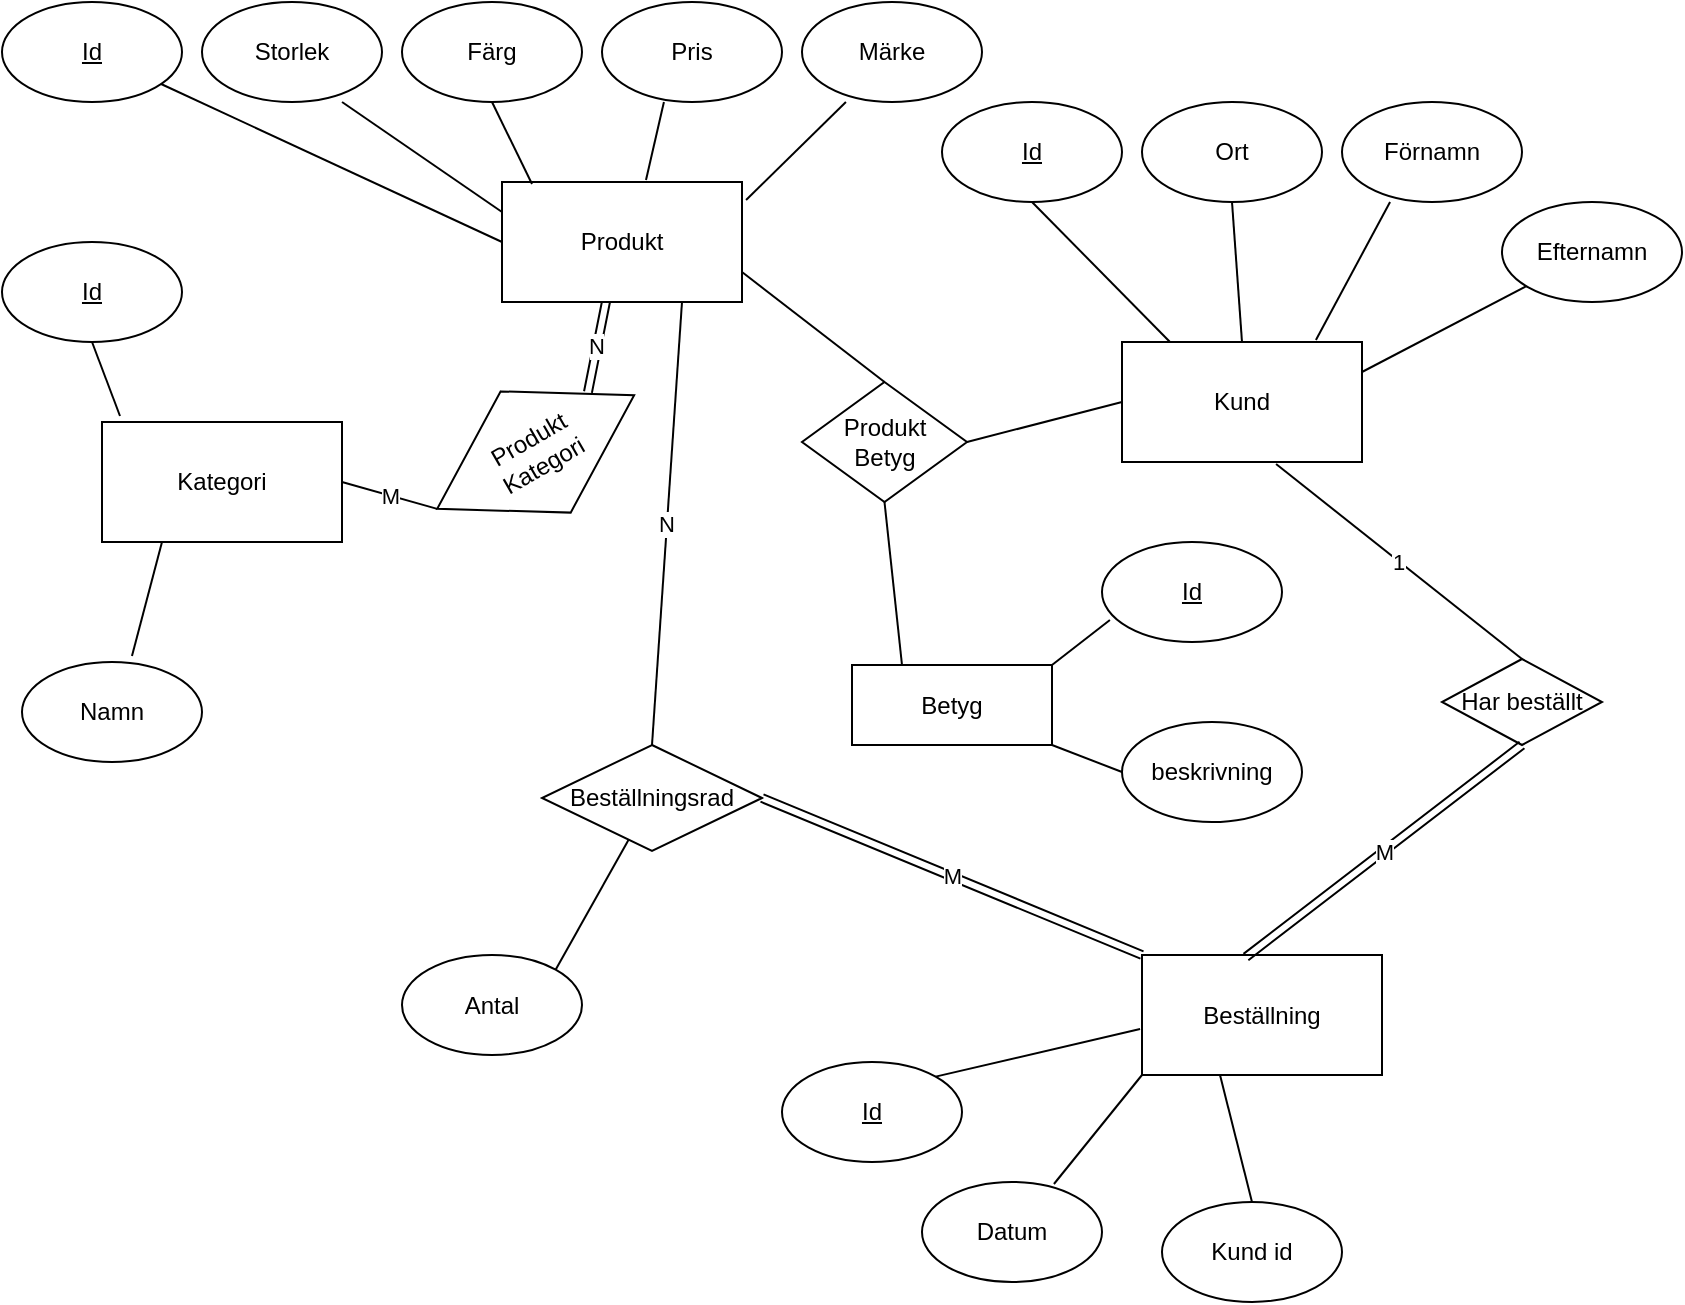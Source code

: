 <mxfile version="14.3.0" type="github">
  <diagram id="R2lEEEUBdFMjLlhIrx00" name="Page-1">
    <mxGraphModel dx="1422" dy="763" grid="1" gridSize="10" guides="1" tooltips="1" connect="1" arrows="1" fold="1" page="1" pageScale="1" pageWidth="850" pageHeight="1100" math="0" shadow="0" extFonts="Permanent Marker^https://fonts.googleapis.com/css?family=Permanent+Marker">
      <root>
        <mxCell id="0" />
        <mxCell id="1" parent="0" />
        <mxCell id="31gcn15Ylly1eSXyBsKH-1" value="&lt;div&gt;Produkt&lt;/div&gt;" style="rounded=0;whiteSpace=wrap;html=1;" parent="1" vertex="1">
          <mxGeometry x="250" y="120" width="120" height="60" as="geometry" />
        </mxCell>
        <mxCell id="31gcn15Ylly1eSXyBsKH-2" value="Kategori" style="rounded=0;whiteSpace=wrap;html=1;" parent="1" vertex="1">
          <mxGeometry x="50" y="240" width="120" height="60" as="geometry" />
        </mxCell>
        <mxCell id="31gcn15Ylly1eSXyBsKH-3" value="Kund" style="rounded=0;whiteSpace=wrap;html=1;" parent="1" vertex="1">
          <mxGeometry x="560" y="200" width="120" height="60" as="geometry" />
        </mxCell>
        <mxCell id="31gcn15Ylly1eSXyBsKH-4" value="&lt;div&gt;Beställning&lt;/div&gt;" style="rounded=0;whiteSpace=wrap;html=1;" parent="1" vertex="1">
          <mxGeometry x="570" y="506.5" width="120" height="60" as="geometry" />
        </mxCell>
        <mxCell id="31gcn15Ylly1eSXyBsKH-5" value="Storlek" style="ellipse;whiteSpace=wrap;html=1;" parent="1" vertex="1">
          <mxGeometry x="100" y="30" width="90" height="50" as="geometry" />
        </mxCell>
        <mxCell id="31gcn15Ylly1eSXyBsKH-6" value="Färg" style="ellipse;whiteSpace=wrap;html=1;" parent="1" vertex="1">
          <mxGeometry x="200" y="30" width="90" height="50" as="geometry" />
        </mxCell>
        <mxCell id="31gcn15Ylly1eSXyBsKH-7" value="Pris" style="ellipse;whiteSpace=wrap;html=1;" parent="1" vertex="1">
          <mxGeometry x="300" y="30" width="90" height="50" as="geometry" />
        </mxCell>
        <mxCell id="31gcn15Ylly1eSXyBsKH-8" value="Märke" style="ellipse;whiteSpace=wrap;html=1;" parent="1" vertex="1">
          <mxGeometry x="400" y="30" width="90" height="50" as="geometry" />
        </mxCell>
        <mxCell id="31gcn15Ylly1eSXyBsKH-10" value="" style="endArrow=none;html=1;entryX=0.778;entryY=1;entryDx=0;entryDy=0;entryPerimeter=0;exitX=0;exitY=0.25;exitDx=0;exitDy=0;" parent="1" source="31gcn15Ylly1eSXyBsKH-1" target="31gcn15Ylly1eSXyBsKH-5" edge="1">
          <mxGeometry width="50" height="50" relative="1" as="geometry">
            <mxPoint x="400" y="170" as="sourcePoint" />
            <mxPoint x="450" y="120" as="targetPoint" />
          </mxGeometry>
        </mxCell>
        <mxCell id="31gcn15Ylly1eSXyBsKH-11" value="" style="endArrow=none;html=1;entryX=0.5;entryY=1;entryDx=0;entryDy=0;exitX=0.125;exitY=0.017;exitDx=0;exitDy=0;exitPerimeter=0;" parent="1" source="31gcn15Ylly1eSXyBsKH-1" target="31gcn15Ylly1eSXyBsKH-6" edge="1">
          <mxGeometry width="50" height="50" relative="1" as="geometry">
            <mxPoint x="250" y="130" as="sourcePoint" />
            <mxPoint x="300" y="80" as="targetPoint" />
          </mxGeometry>
        </mxCell>
        <mxCell id="31gcn15Ylly1eSXyBsKH-12" value="" style="endArrow=none;html=1;entryX=0.344;entryY=1;entryDx=0;entryDy=0;entryPerimeter=0;exitX=0.6;exitY=-0.017;exitDx=0;exitDy=0;exitPerimeter=0;" parent="1" source="31gcn15Ylly1eSXyBsKH-1" target="31gcn15Ylly1eSXyBsKH-7" edge="1">
          <mxGeometry width="50" height="50" relative="1" as="geometry">
            <mxPoint x="420" y="180" as="sourcePoint" />
            <mxPoint x="470" y="130" as="targetPoint" />
          </mxGeometry>
        </mxCell>
        <mxCell id="31gcn15Ylly1eSXyBsKH-13" value="" style="endArrow=none;html=1;entryX=0.244;entryY=1;entryDx=0;entryDy=0;entryPerimeter=0;exitX=1.017;exitY=0.15;exitDx=0;exitDy=0;exitPerimeter=0;" parent="1" source="31gcn15Ylly1eSXyBsKH-1" target="31gcn15Ylly1eSXyBsKH-8" edge="1">
          <mxGeometry width="50" height="50" relative="1" as="geometry">
            <mxPoint x="400" y="220" as="sourcePoint" />
            <mxPoint x="450" y="170" as="targetPoint" />
          </mxGeometry>
        </mxCell>
        <mxCell id="31gcn15Ylly1eSXyBsKH-15" value="&lt;u&gt;Id&lt;/u&gt;" style="ellipse;whiteSpace=wrap;html=1;" parent="1" vertex="1">
          <mxGeometry y="30" width="90" height="50" as="geometry" />
        </mxCell>
        <mxCell id="31gcn15Ylly1eSXyBsKH-16" value="" style="endArrow=none;html=1;exitX=0;exitY=0.5;exitDx=0;exitDy=0;" parent="1" source="31gcn15Ylly1eSXyBsKH-1" target="31gcn15Ylly1eSXyBsKH-15" edge="1">
          <mxGeometry width="50" height="50" relative="1" as="geometry">
            <mxPoint x="120" y="180" as="sourcePoint" />
            <mxPoint x="170" y="130" as="targetPoint" />
          </mxGeometry>
        </mxCell>
        <mxCell id="31gcn15Ylly1eSXyBsKH-18" value="&lt;u&gt;Id&lt;/u&gt;" style="ellipse;whiteSpace=wrap;html=1;" parent="1" vertex="1">
          <mxGeometry y="150" width="90" height="50" as="geometry" />
        </mxCell>
        <mxCell id="31gcn15Ylly1eSXyBsKH-19" value="" style="endArrow=none;html=1;entryX=0.5;entryY=1;entryDx=0;entryDy=0;exitX=0.075;exitY=-0.05;exitDx=0;exitDy=0;exitPerimeter=0;" parent="1" source="31gcn15Ylly1eSXyBsKH-2" target="31gcn15Ylly1eSXyBsKH-18" edge="1">
          <mxGeometry width="50" height="50" relative="1" as="geometry">
            <mxPoint y="270" as="sourcePoint" />
            <mxPoint x="50" y="220" as="targetPoint" />
          </mxGeometry>
        </mxCell>
        <mxCell id="31gcn15Ylly1eSXyBsKH-21" value="Namn" style="ellipse;whiteSpace=wrap;html=1;" parent="1" vertex="1">
          <mxGeometry x="10" y="360" width="90" height="50" as="geometry" />
        </mxCell>
        <mxCell id="31gcn15Ylly1eSXyBsKH-22" value="" style="endArrow=none;html=1;exitX=0.611;exitY=-0.06;exitDx=0;exitDy=0;exitPerimeter=0;entryX=0.25;entryY=1;entryDx=0;entryDy=0;" parent="1" source="31gcn15Ylly1eSXyBsKH-21" target="31gcn15Ylly1eSXyBsKH-2" edge="1">
          <mxGeometry width="50" height="50" relative="1" as="geometry">
            <mxPoint x="180" y="410" as="sourcePoint" />
            <mxPoint x="230" y="360" as="targetPoint" />
          </mxGeometry>
        </mxCell>
        <mxCell id="31gcn15Ylly1eSXyBsKH-23" value="&lt;div&gt;Produkt&lt;/div&gt;&lt;div&gt; Kategori&lt;/div&gt;" style="rhombus;whiteSpace=wrap;html=1;rotation=-30;" parent="1" vertex="1">
          <mxGeometry x="210" y="220" width="113.69" height="70" as="geometry" />
        </mxCell>
        <mxCell id="31gcn15Ylly1eSXyBsKH-24" value="M" style="endArrow=none;html=1;exitX=1;exitY=0.5;exitDx=0;exitDy=0;entryX=0;entryY=0.5;entryDx=0;entryDy=0;" parent="1" source="31gcn15Ylly1eSXyBsKH-2" target="31gcn15Ylly1eSXyBsKH-23" edge="1">
          <mxGeometry width="50" height="50" relative="1" as="geometry">
            <mxPoint x="190" y="360" as="sourcePoint" />
            <mxPoint x="240" y="310" as="targetPoint" />
          </mxGeometry>
        </mxCell>
        <mxCell id="31gcn15Ylly1eSXyBsKH-28" value="&lt;u&gt;Id&lt;/u&gt;" style="ellipse;whiteSpace=wrap;html=1;" parent="1" vertex="1">
          <mxGeometry x="470" y="80" width="90" height="50" as="geometry" />
        </mxCell>
        <mxCell id="31gcn15Ylly1eSXyBsKH-29" value="" style="endArrow=none;html=1;entryX=0.5;entryY=1;entryDx=0;entryDy=0;exitX=0.2;exitY=0;exitDx=0;exitDy=0;exitPerimeter=0;" parent="1" source="31gcn15Ylly1eSXyBsKH-3" target="31gcn15Ylly1eSXyBsKH-28" edge="1">
          <mxGeometry width="50" height="50" relative="1" as="geometry">
            <mxPoint x="630" y="150" as="sourcePoint" />
            <mxPoint x="680" y="100" as="targetPoint" />
          </mxGeometry>
        </mxCell>
        <mxCell id="GIeMNUpH18VMJX1TjUhp-2" value="Datum" style="ellipse;whiteSpace=wrap;html=1;" parent="1" vertex="1">
          <mxGeometry x="460" y="620" width="90" height="50" as="geometry" />
        </mxCell>
        <mxCell id="GIeMNUpH18VMJX1TjUhp-3" value="" style="endArrow=none;html=1;exitX=0.733;exitY=0.02;exitDx=0;exitDy=0;exitPerimeter=0;entryX=0;entryY=1;entryDx=0;entryDy=0;" parent="1" source="GIeMNUpH18VMJX1TjUhp-2" target="31gcn15Ylly1eSXyBsKH-4" edge="1">
          <mxGeometry width="50" height="50" relative="1" as="geometry">
            <mxPoint x="380" y="480" as="sourcePoint" />
            <mxPoint x="430" y="430" as="targetPoint" />
          </mxGeometry>
        </mxCell>
        <mxCell id="GIeMNUpH18VMJX1TjUhp-4" value="Har beställt" style="rhombus;whiteSpace=wrap;html=1;" parent="1" vertex="1">
          <mxGeometry x="720" y="358.5" width="80" height="43" as="geometry" />
        </mxCell>
        <mxCell id="GIeMNUpH18VMJX1TjUhp-5" value="N" style="shape=link;html=1;rounded=0;entryX=0.433;entryY=1;entryDx=0;entryDy=0;entryPerimeter=0;exitX=0.831;exitY=0.316;exitDx=0;exitDy=0;exitPerimeter=0;" parent="1" source="31gcn15Ylly1eSXyBsKH-23" target="31gcn15Ylly1eSXyBsKH-1" edge="1">
          <mxGeometry relative="1" as="geometry">
            <mxPoint x="280" y="230" as="sourcePoint" />
            <mxPoint x="350" y="260" as="targetPoint" />
          </mxGeometry>
        </mxCell>
        <mxCell id="GIeMNUpH18VMJX1TjUhp-6" value="" style="resizable=0;html=1;align=right;verticalAlign=bottom;" parent="GIeMNUpH18VMJX1TjUhp-5" connectable="0" vertex="1">
          <mxGeometry x="1" relative="1" as="geometry" />
        </mxCell>
        <mxCell id="GIeMNUpH18VMJX1TjUhp-7" value="1" style="endArrow=none;html=1;exitX=0.5;exitY=0;exitDx=0;exitDy=0;entryX=0.642;entryY=1.017;entryDx=0;entryDy=0;entryPerimeter=0;" parent="1" source="GIeMNUpH18VMJX1TjUhp-4" target="31gcn15Ylly1eSXyBsKH-3" edge="1">
          <mxGeometry width="50" height="50" relative="1" as="geometry">
            <mxPoint x="480" y="220" as="sourcePoint" />
            <mxPoint x="530" y="170" as="targetPoint" />
          </mxGeometry>
        </mxCell>
        <mxCell id="GIeMNUpH18VMJX1TjUhp-8" value="N" style="endArrow=none;html=1;entryX=0.75;entryY=1;entryDx=0;entryDy=0;exitX=0.5;exitY=0;exitDx=0;exitDy=0;" parent="1" source="GIeMNUpH18VMJX1TjUhp-11" target="31gcn15Ylly1eSXyBsKH-1" edge="1">
          <mxGeometry width="50" height="50" relative="1" as="geometry">
            <mxPoint x="360" y="240" as="sourcePoint" />
            <mxPoint x="480" y="160" as="targetPoint" />
          </mxGeometry>
        </mxCell>
        <mxCell id="GIeMNUpH18VMJX1TjUhp-9" value="M" style="endArrow=none;html=1;entryX=0.5;entryY=1;entryDx=0;entryDy=0;exitX=0.433;exitY=0.017;exitDx=0;exitDy=0;exitPerimeter=0;shape=link;" parent="1" source="31gcn15Ylly1eSXyBsKH-4" target="GIeMNUpH18VMJX1TjUhp-4" edge="1">
          <mxGeometry width="50" height="50" relative="1" as="geometry">
            <mxPoint x="320" y="330" as="sourcePoint" />
            <mxPoint x="370" y="280" as="targetPoint" />
          </mxGeometry>
        </mxCell>
        <mxCell id="GIeMNUpH18VMJX1TjUhp-11" value="Beställningsrad" style="rhombus;whiteSpace=wrap;html=1;" parent="1" vertex="1">
          <mxGeometry x="270" y="401.5" width="110" height="53" as="geometry" />
        </mxCell>
        <mxCell id="GIeMNUpH18VMJX1TjUhp-12" value="M" style="endArrow=none;html=1;entryX=1;entryY=0.5;entryDx=0;entryDy=0;exitX=0;exitY=0;exitDx=0;exitDy=0;shape=link;" parent="1" source="31gcn15Ylly1eSXyBsKH-4" target="GIeMNUpH18VMJX1TjUhp-11" edge="1">
          <mxGeometry width="50" height="50" relative="1" as="geometry">
            <mxPoint x="290" y="370" as="sourcePoint" />
            <mxPoint x="340" y="320" as="targetPoint" />
          </mxGeometry>
        </mxCell>
        <mxCell id="GIeMNUpH18VMJX1TjUhp-14" value="&lt;u&gt;Id&lt;/u&gt;" style="ellipse;whiteSpace=wrap;html=1;" parent="1" vertex="1">
          <mxGeometry x="390" y="560" width="90" height="50" as="geometry" />
        </mxCell>
        <mxCell id="GIeMNUpH18VMJX1TjUhp-15" value="" style="endArrow=none;html=1;entryX=-0.008;entryY=0.617;entryDx=0;entryDy=0;entryPerimeter=0;exitX=1;exitY=0;exitDx=0;exitDy=0;" parent="1" source="GIeMNUpH18VMJX1TjUhp-14" target="31gcn15Ylly1eSXyBsKH-4" edge="1">
          <mxGeometry width="50" height="50" relative="1" as="geometry">
            <mxPoint x="290" y="410" as="sourcePoint" />
            <mxPoint x="340" y="360" as="targetPoint" />
          </mxGeometry>
        </mxCell>
        <mxCell id="GIeMNUpH18VMJX1TjUhp-16" value="Kund id" style="ellipse;whiteSpace=wrap;html=1;" parent="1" vertex="1">
          <mxGeometry x="580" y="630" width="90" height="50" as="geometry" />
        </mxCell>
        <mxCell id="GIeMNUpH18VMJX1TjUhp-17" value="Ort" style="ellipse;whiteSpace=wrap;html=1;" parent="1" vertex="1">
          <mxGeometry x="570" y="80" width="90" height="50" as="geometry" />
        </mxCell>
        <mxCell id="GIeMNUpH18VMJX1TjUhp-18" value="" style="endArrow=none;html=1;exitX=0.5;exitY=0;exitDx=0;exitDy=0;entryX=0.325;entryY=1;entryDx=0;entryDy=0;entryPerimeter=0;" parent="1" source="GIeMNUpH18VMJX1TjUhp-16" target="31gcn15Ylly1eSXyBsKH-4" edge="1">
          <mxGeometry width="50" height="50" relative="1" as="geometry">
            <mxPoint x="410" y="490" as="sourcePoint" />
            <mxPoint x="460" y="440" as="targetPoint" />
          </mxGeometry>
        </mxCell>
        <mxCell id="GIeMNUpH18VMJX1TjUhp-24" value="" style="endArrow=none;html=1;entryX=0.5;entryY=1;entryDx=0;entryDy=0;exitX=0.5;exitY=0;exitDx=0;exitDy=0;" parent="1" source="31gcn15Ylly1eSXyBsKH-3" target="GIeMNUpH18VMJX1TjUhp-17" edge="1">
          <mxGeometry width="50" height="50" relative="1" as="geometry">
            <mxPoint x="730" y="180" as="sourcePoint" />
            <mxPoint x="780" y="130" as="targetPoint" />
          </mxGeometry>
        </mxCell>
        <mxCell id="GIeMNUpH18VMJX1TjUhp-25" value="Förnamn" style="ellipse;whiteSpace=wrap;html=1;" parent="1" vertex="1">
          <mxGeometry x="670" y="80" width="90" height="50" as="geometry" />
        </mxCell>
        <mxCell id="GIeMNUpH18VMJX1TjUhp-26" value="" style="endArrow=none;html=1;entryX=0.267;entryY=1;entryDx=0;entryDy=0;entryPerimeter=0;exitX=0.808;exitY=-0.017;exitDx=0;exitDy=0;exitPerimeter=0;" parent="1" source="31gcn15Ylly1eSXyBsKH-3" target="GIeMNUpH18VMJX1TjUhp-25" edge="1">
          <mxGeometry width="50" height="50" relative="1" as="geometry">
            <mxPoint x="750" y="240" as="sourcePoint" />
            <mxPoint x="800" y="190" as="targetPoint" />
          </mxGeometry>
        </mxCell>
        <mxCell id="GIeMNUpH18VMJX1TjUhp-27" value="Efternamn" style="ellipse;whiteSpace=wrap;html=1;" parent="1" vertex="1">
          <mxGeometry x="750" y="130" width="90" height="50" as="geometry" />
        </mxCell>
        <mxCell id="GIeMNUpH18VMJX1TjUhp-28" value="" style="endArrow=none;html=1;exitX=1;exitY=0.25;exitDx=0;exitDy=0;" parent="1" source="31gcn15Ylly1eSXyBsKH-3" target="GIeMNUpH18VMJX1TjUhp-27" edge="1">
          <mxGeometry width="50" height="50" relative="1" as="geometry">
            <mxPoint x="750" y="310" as="sourcePoint" />
            <mxPoint x="800" y="260" as="targetPoint" />
          </mxGeometry>
        </mxCell>
        <mxCell id="UE1st7cNx4EYnicm7Pw2-1" value="Betyg" style="rounded=0;whiteSpace=wrap;html=1;" parent="1" vertex="1">
          <mxGeometry x="425" y="361.5" width="100" height="40" as="geometry" />
        </mxCell>
        <mxCell id="UE1st7cNx4EYnicm7Pw2-3" value="&lt;div&gt;Produkt&lt;/div&gt;&lt;div&gt;Betyg&lt;br&gt;&lt;/div&gt;" style="rhombus;whiteSpace=wrap;html=1;" parent="1" vertex="1">
          <mxGeometry x="400" y="220" width="82.5" height="60" as="geometry" />
        </mxCell>
        <mxCell id="UE1st7cNx4EYnicm7Pw2-4" value="" style="endArrow=none;html=1;entryX=0;entryY=0.5;entryDx=0;entryDy=0;exitX=1;exitY=0.5;exitDx=0;exitDy=0;" parent="1" source="UE1st7cNx4EYnicm7Pw2-3" target="31gcn15Ylly1eSXyBsKH-3" edge="1">
          <mxGeometry width="50" height="50" relative="1" as="geometry">
            <mxPoint x="470" y="350" as="sourcePoint" />
            <mxPoint x="520" y="300" as="targetPoint" />
          </mxGeometry>
        </mxCell>
        <mxCell id="UE1st7cNx4EYnicm7Pw2-6" value="" style="endArrow=none;html=1;entryX=1;entryY=0.75;entryDx=0;entryDy=0;exitX=0.5;exitY=0;exitDx=0;exitDy=0;" parent="1" source="UE1st7cNx4EYnicm7Pw2-3" target="31gcn15Ylly1eSXyBsKH-1" edge="1">
          <mxGeometry width="50" height="50" relative="1" as="geometry">
            <mxPoint x="370" y="360" as="sourcePoint" />
            <mxPoint x="420" y="310" as="targetPoint" />
          </mxGeometry>
        </mxCell>
        <mxCell id="UE1st7cNx4EYnicm7Pw2-7" value="" style="endArrow=none;html=1;entryX=0.5;entryY=1;entryDx=0;entryDy=0;exitX=0.25;exitY=0;exitDx=0;exitDy=0;" parent="1" source="UE1st7cNx4EYnicm7Pw2-1" target="UE1st7cNx4EYnicm7Pw2-3" edge="1">
          <mxGeometry width="50" height="50" relative="1" as="geometry">
            <mxPoint x="340" y="420" as="sourcePoint" />
            <mxPoint x="390" y="370" as="targetPoint" />
          </mxGeometry>
        </mxCell>
        <mxCell id="UE1st7cNx4EYnicm7Pw2-9" value="&lt;u&gt;Id&lt;/u&gt;" style="ellipse;whiteSpace=wrap;html=1;" parent="1" vertex="1">
          <mxGeometry x="550" y="300" width="90" height="50" as="geometry" />
        </mxCell>
        <mxCell id="UE1st7cNx4EYnicm7Pw2-10" value="beskrivning" style="ellipse;whiteSpace=wrap;html=1;" parent="1" vertex="1">
          <mxGeometry x="560" y="390" width="90" height="50" as="geometry" />
        </mxCell>
        <mxCell id="UE1st7cNx4EYnicm7Pw2-11" value="" style="endArrow=none;html=1;entryX=0.044;entryY=0.78;entryDx=0;entryDy=0;entryPerimeter=0;exitX=1;exitY=0;exitDx=0;exitDy=0;" parent="1" source="UE1st7cNx4EYnicm7Pw2-1" target="UE1st7cNx4EYnicm7Pw2-9" edge="1">
          <mxGeometry width="50" height="50" relative="1" as="geometry">
            <mxPoint x="400" y="480" as="sourcePoint" />
            <mxPoint x="450" y="430" as="targetPoint" />
          </mxGeometry>
        </mxCell>
        <mxCell id="UE1st7cNx4EYnicm7Pw2-12" value="" style="endArrow=none;html=1;entryX=0;entryY=0.5;entryDx=0;entryDy=0;exitX=1;exitY=1;exitDx=0;exitDy=0;" parent="1" source="UE1st7cNx4EYnicm7Pw2-1" target="UE1st7cNx4EYnicm7Pw2-10" edge="1">
          <mxGeometry width="50" height="50" relative="1" as="geometry">
            <mxPoint x="430" y="480" as="sourcePoint" />
            <mxPoint x="480" y="430" as="targetPoint" />
          </mxGeometry>
        </mxCell>
        <mxCell id="oii-Yqn3WKM9fpuZ5nQV-2" value="Antal" style="ellipse;whiteSpace=wrap;html=1;" vertex="1" parent="1">
          <mxGeometry x="200" y="506.5" width="90" height="50" as="geometry" />
        </mxCell>
        <mxCell id="oii-Yqn3WKM9fpuZ5nQV-3" value="" style="endArrow=none;html=1;exitX=1;exitY=0;exitDx=0;exitDy=0;" edge="1" parent="1" source="oii-Yqn3WKM9fpuZ5nQV-2" target="GIeMNUpH18VMJX1TjUhp-11">
          <mxGeometry width="50" height="50" relative="1" as="geometry">
            <mxPoint x="310" y="570" as="sourcePoint" />
            <mxPoint x="360" y="520" as="targetPoint" />
          </mxGeometry>
        </mxCell>
      </root>
    </mxGraphModel>
  </diagram>
</mxfile>
